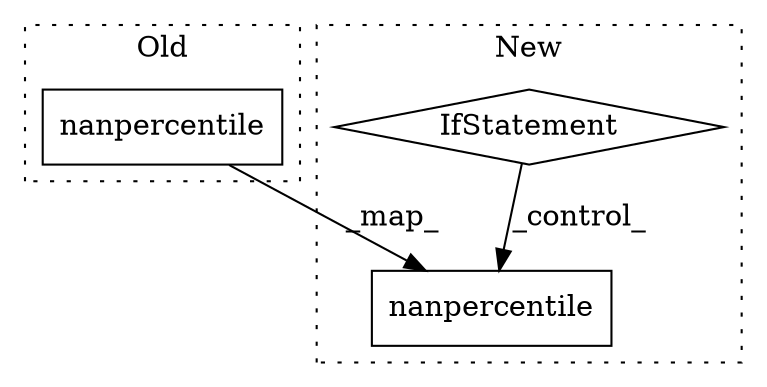 digraph G {
subgraph cluster0 {
1 [label="nanpercentile" a="32" s="4549,4567" l="14,1" shape="box"];
label = "Old";
style="dotted";
}
subgraph cluster1 {
2 [label="nanpercentile" a="32" s="4708,4729" l="14,1" shape="box"];
3 [label="IfStatement" a="25" s="4507,4535" l="4,2" shape="diamond"];
label = "New";
style="dotted";
}
1 -> 2 [label="_map_"];
3 -> 2 [label="_control_"];
}